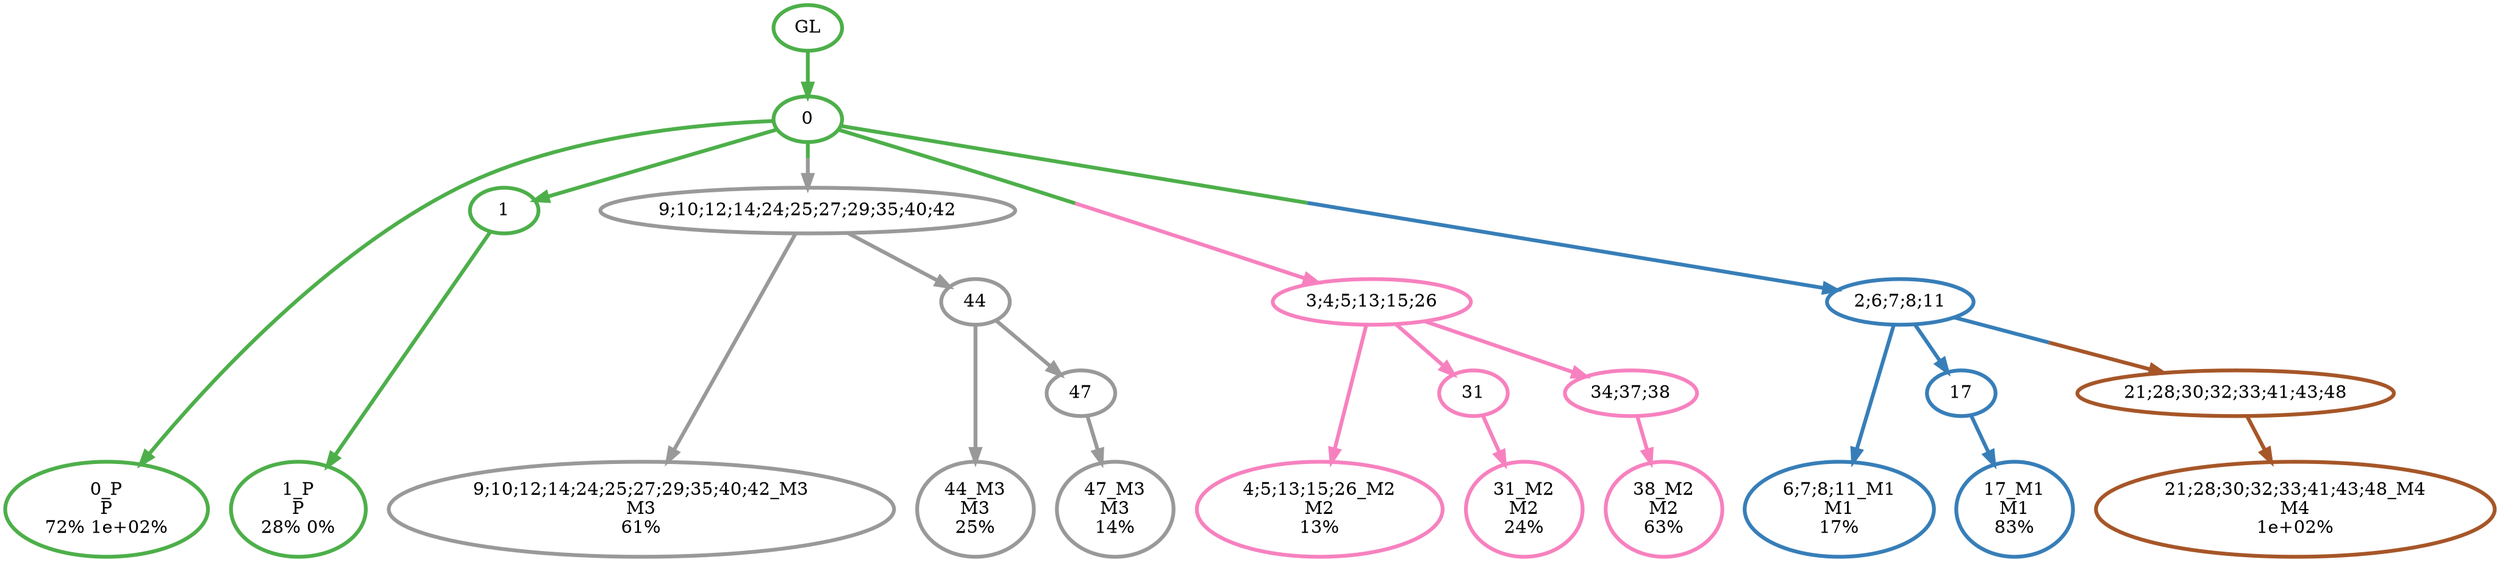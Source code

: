 digraph T {
	{
		rank=same
		20 [penwidth=3,colorscheme=set19,color=3,label="0_P\nP\n72% 1e+02%"]
		18 [penwidth=3,colorscheme=set19,color=3,label="1_P\nP\n28% 0%"]
		17 [penwidth=3,colorscheme=set19,color=2,label="6;7;8;11_M1\nM1\n17%"]
		15 [penwidth=3,colorscheme=set19,color=2,label="17_M1\nM1\n83%"]
		14 [penwidth=3,colorscheme=set19,color=8,label="4;5;13;15;26_M2\nM2\n13%"]
		12 [penwidth=3,colorscheme=set19,color=8,label="31_M2\nM2\n24%"]
		10 [penwidth=3,colorscheme=set19,color=8,label="38_M2\nM2\n63%"]
		9 [penwidth=3,colorscheme=set19,color=9,label="9;10;12;14;24;25;27;29;35;40;42_M3\nM3\n61%"]
		7 [penwidth=3,colorscheme=set19,color=9,label="44_M3\nM3\n25%"]
		5 [penwidth=3,colorscheme=set19,color=9,label="47_M3\nM3\n14%"]
		4 [penwidth=3,colorscheme=set19,color=7,label="21;28;30;32;33;41;43;48_M4\nM4\n1e+02%"]
	}
	22 [penwidth=3,colorscheme=set19,color=3,label="GL"]
	21 [penwidth=3,colorscheme=set19,color=3,label="0"]
	19 [penwidth=3,colorscheme=set19,color=3,label="1"]
	16 [penwidth=3,colorscheme=set19,color=2,label="17"]
	13 [penwidth=3,colorscheme=set19,color=8,label="31"]
	11 [penwidth=3,colorscheme=set19,color=8,label="34;37;38"]
	8 [penwidth=3,colorscheme=set19,color=9,label="44"]
	6 [penwidth=3,colorscheme=set19,color=9,label="47"]
	3 [penwidth=3,colorscheme=set19,color=7,label="21;28;30;32;33;41;43;48"]
	2 [penwidth=3,colorscheme=set19,color=9,label="9;10;12;14;24;25;27;29;35;40;42"]
	1 [penwidth=3,colorscheme=set19,color=8,label="3;4;5;13;15;26"]
	0 [penwidth=3,colorscheme=set19,color=2,label="2;6;7;8;11"]
	22 -> 21 [penwidth=3,colorscheme=set19,color=3]
	21 -> 20 [penwidth=3,colorscheme=set19,color=3]
	21 -> 19 [penwidth=3,colorscheme=set19,color=3]
	21 -> 2 [penwidth=3,colorscheme=set19,color="3;0.5:9"]
	21 -> 1 [penwidth=3,colorscheme=set19,color="3;0.5:8"]
	21 -> 0 [penwidth=3,colorscheme=set19,color="3;0.5:2"]
	19 -> 18 [penwidth=3,colorscheme=set19,color=3]
	16 -> 15 [penwidth=3,colorscheme=set19,color=2]
	13 -> 12 [penwidth=3,colorscheme=set19,color=8]
	11 -> 10 [penwidth=3,colorscheme=set19,color=8]
	8 -> 7 [penwidth=3,colorscheme=set19,color=9]
	8 -> 6 [penwidth=3,colorscheme=set19,color=9]
	6 -> 5 [penwidth=3,colorscheme=set19,color=9]
	3 -> 4 [penwidth=3,colorscheme=set19,color=7]
	2 -> 9 [penwidth=3,colorscheme=set19,color=9]
	2 -> 8 [penwidth=3,colorscheme=set19,color=9]
	1 -> 14 [penwidth=3,colorscheme=set19,color=8]
	1 -> 13 [penwidth=3,colorscheme=set19,color=8]
	1 -> 11 [penwidth=3,colorscheme=set19,color=8]
	0 -> 17 [penwidth=3,colorscheme=set19,color=2]
	0 -> 16 [penwidth=3,colorscheme=set19,color=2]
	0 -> 3 [penwidth=3,colorscheme=set19,color="2;0.5:7"]
}
